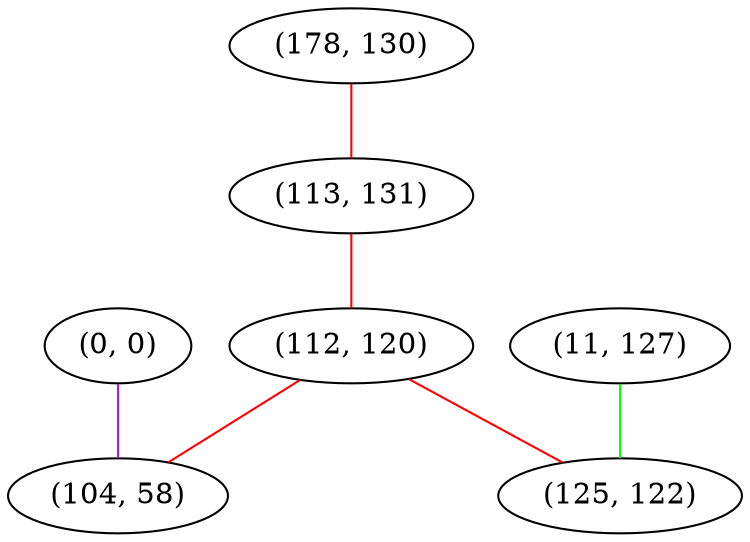 graph "" {
"(0, 0)";
"(178, 130)";
"(11, 127)";
"(113, 131)";
"(112, 120)";
"(125, 122)";
"(104, 58)";
"(0, 0)" -- "(104, 58)"  [color=purple, key=0, weight=4];
"(178, 130)" -- "(113, 131)"  [color=red, key=0, weight=1];
"(11, 127)" -- "(125, 122)"  [color=green, key=0, weight=2];
"(113, 131)" -- "(112, 120)"  [color=red, key=0, weight=1];
"(112, 120)" -- "(125, 122)"  [color=red, key=0, weight=1];
"(112, 120)" -- "(104, 58)"  [color=red, key=0, weight=1];
}
